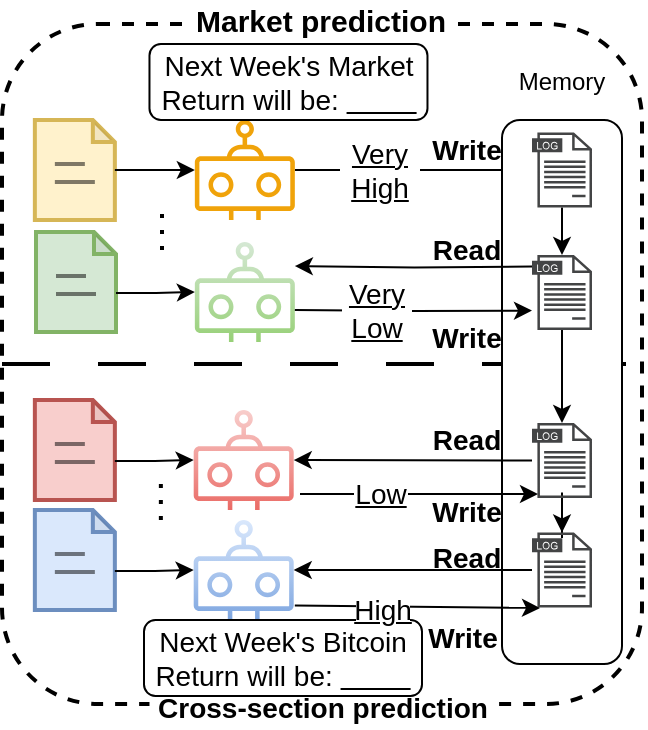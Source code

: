 <mxfile version="23.0.2" type="device">
  <diagram name="Page-1" id="MabSFqRc9e5DBfoEnBbA">
    <mxGraphModel dx="954" dy="633" grid="1" gridSize="10" guides="1" tooltips="1" connect="1" arrows="1" fold="1" page="1" pageScale="1" pageWidth="1400" pageHeight="700" math="0" shadow="0">
      <root>
        <mxCell id="0" />
        <mxCell id="1" parent="0" />
        <mxCell id="GCYvp4Jp9C7_3F4ZtdNR-179" value="" style="rounded=1;whiteSpace=wrap;html=1;fillColor=none;strokeWidth=2;dashed=1;" vertex="1" parent="1">
          <mxGeometry x="560" y="132" width="320" height="340" as="geometry" />
        </mxCell>
        <mxCell id="GCYvp4Jp9C7_3F4ZtdNR-296" style="edgeStyle=orthogonalEdgeStyle;rounded=0;orthogonalLoop=1;jettySize=auto;html=1;" edge="1" parent="1" source="GCYvp4Jp9C7_3F4ZtdNR-181" target="GCYvp4Jp9C7_3F4ZtdNR-230">
          <mxGeometry relative="1" as="geometry" />
        </mxCell>
        <mxCell id="GCYvp4Jp9C7_3F4ZtdNR-181" value="" style="sketch=0;outlineConnect=0;fillColor=#f0a30a;strokeColor=#BD7000;dashed=0;verticalLabelPosition=bottom;verticalAlign=top;align=center;html=1;fontSize=14;fontStyle=0;aspect=fixed;pointerEvents=1;shape=mxgraph.aws4.waf_bot;fontColor=#000000;" vertex="1" parent="1">
          <mxGeometry x="656.42" y="180" width="50" height="50" as="geometry" />
        </mxCell>
        <mxCell id="GCYvp4Jp9C7_3F4ZtdNR-182" value="" style="group" vertex="1" connectable="0" parent="1">
          <mxGeometry x="576.43" y="180" width="40" height="50" as="geometry" />
        </mxCell>
        <mxCell id="GCYvp4Jp9C7_3F4ZtdNR-183" value="" style="shape=note;whiteSpace=wrap;html=1;backgroundOutline=1;darkOpacity=0.05;size=11;strokeWidth=2;fillColor=#fff2cc;strokeColor=#d6b656;fontSize=14;" vertex="1" parent="GCYvp4Jp9C7_3F4ZtdNR-182">
          <mxGeometry width="40" height="50" as="geometry" />
        </mxCell>
        <mxCell id="GCYvp4Jp9C7_3F4ZtdNR-184" value="" style="group;fontSize=14;" vertex="1" connectable="0" parent="GCYvp4Jp9C7_3F4ZtdNR-182">
          <mxGeometry x="10" y="17" width="20" height="28" as="geometry" />
        </mxCell>
        <mxCell id="GCYvp4Jp9C7_3F4ZtdNR-185" value="" style="line;strokeWidth=2;html=1;container=0;opacity=50;fontSize=14;" vertex="1" parent="GCYvp4Jp9C7_3F4ZtdNR-184">
          <mxGeometry width="15" height="10" as="geometry" />
        </mxCell>
        <mxCell id="GCYvp4Jp9C7_3F4ZtdNR-186" value="" style="line;strokeWidth=2;html=1;container=0;opacity=50;fontSize=14;" vertex="1" parent="GCYvp4Jp9C7_3F4ZtdNR-184">
          <mxGeometry y="10" width="20" height="8" as="geometry" />
        </mxCell>
        <mxCell id="GCYvp4Jp9C7_3F4ZtdNR-187" style="edgeStyle=orthogonalEdgeStyle;rounded=0;orthogonalLoop=1;jettySize=auto;html=1;" edge="1" parent="1" source="GCYvp4Jp9C7_3F4ZtdNR-183" target="GCYvp4Jp9C7_3F4ZtdNR-181">
          <mxGeometry relative="1" as="geometry" />
        </mxCell>
        <mxCell id="GCYvp4Jp9C7_3F4ZtdNR-188" value="" style="group" vertex="1" connectable="0" parent="1">
          <mxGeometry x="577" y="236" width="40" height="50" as="geometry" />
        </mxCell>
        <mxCell id="GCYvp4Jp9C7_3F4ZtdNR-189" value="" style="shape=note;whiteSpace=wrap;html=1;backgroundOutline=1;darkOpacity=0.05;size=11;strokeWidth=2;fillColor=#d5e8d4;strokeColor=#82b366;fontSize=14;" vertex="1" parent="GCYvp4Jp9C7_3F4ZtdNR-188">
          <mxGeometry width="40" height="50" as="geometry" />
        </mxCell>
        <mxCell id="GCYvp4Jp9C7_3F4ZtdNR-190" value="" style="group;fontSize=14;" vertex="1" connectable="0" parent="GCYvp4Jp9C7_3F4ZtdNR-188">
          <mxGeometry x="10" y="17" width="20" height="28" as="geometry" />
        </mxCell>
        <mxCell id="GCYvp4Jp9C7_3F4ZtdNR-191" value="" style="line;strokeWidth=2;html=1;container=0;opacity=50;fontSize=14;" vertex="1" parent="GCYvp4Jp9C7_3F4ZtdNR-190">
          <mxGeometry width="15" height="10" as="geometry" />
        </mxCell>
        <mxCell id="GCYvp4Jp9C7_3F4ZtdNR-192" value="" style="line;strokeWidth=2;html=1;container=0;opacity=50;fontSize=14;" vertex="1" parent="GCYvp4Jp9C7_3F4ZtdNR-190">
          <mxGeometry y="10" width="20" height="8" as="geometry" />
        </mxCell>
        <mxCell id="GCYvp4Jp9C7_3F4ZtdNR-194" value="" style="sketch=0;outlineConnect=0;fillColor=#d5e8d4;strokeColor=#82b366;dashed=0;verticalLabelPosition=bottom;verticalAlign=top;align=center;html=1;fontSize=14;fontStyle=0;aspect=fixed;pointerEvents=1;shape=mxgraph.aws4.waf_bot;gradientColor=#97d077;" vertex="1" parent="1">
          <mxGeometry x="656.42" y="241" width="50" height="50" as="geometry" />
        </mxCell>
        <mxCell id="GCYvp4Jp9C7_3F4ZtdNR-195" style="edgeStyle=orthogonalEdgeStyle;rounded=0;orthogonalLoop=1;jettySize=auto;html=1;exitX=0;exitY=0;exitDx=40;exitDy=30.5;exitPerimeter=0;" edge="1" parent="1" source="GCYvp4Jp9C7_3F4ZtdNR-189" target="GCYvp4Jp9C7_3F4ZtdNR-194">
          <mxGeometry relative="1" as="geometry" />
        </mxCell>
        <mxCell id="GCYvp4Jp9C7_3F4ZtdNR-196" value="" style="group" vertex="1" connectable="0" parent="1">
          <mxGeometry x="576.43" y="320" width="40" height="50" as="geometry" />
        </mxCell>
        <mxCell id="GCYvp4Jp9C7_3F4ZtdNR-197" value="" style="shape=note;whiteSpace=wrap;html=1;backgroundOutline=1;darkOpacity=0.05;size=11;strokeWidth=2;fillColor=#f8cecc;strokeColor=#b85450;fontSize=14;" vertex="1" parent="GCYvp4Jp9C7_3F4ZtdNR-196">
          <mxGeometry width="40" height="50" as="geometry" />
        </mxCell>
        <mxCell id="GCYvp4Jp9C7_3F4ZtdNR-198" value="" style="group;fontSize=14;" vertex="1" connectable="0" parent="GCYvp4Jp9C7_3F4ZtdNR-196">
          <mxGeometry x="10" y="17" width="20" height="28" as="geometry" />
        </mxCell>
        <mxCell id="GCYvp4Jp9C7_3F4ZtdNR-199" value="" style="line;strokeWidth=2;html=1;container=0;opacity=50;fontSize=14;" vertex="1" parent="GCYvp4Jp9C7_3F4ZtdNR-198">
          <mxGeometry width="15" height="10" as="geometry" />
        </mxCell>
        <mxCell id="GCYvp4Jp9C7_3F4ZtdNR-200" value="" style="line;strokeWidth=2;html=1;container=0;opacity=50;fontSize=14;" vertex="1" parent="GCYvp4Jp9C7_3F4ZtdNR-198">
          <mxGeometry y="10" width="20" height="8" as="geometry" />
        </mxCell>
        <mxCell id="GCYvp4Jp9C7_3F4ZtdNR-202" value="" style="sketch=0;outlineConnect=0;fillColor=#f8cecc;strokeColor=#b85450;dashed=0;verticalLabelPosition=bottom;verticalAlign=top;align=center;html=1;fontSize=14;fontStyle=0;aspect=fixed;pointerEvents=1;shape=mxgraph.aws4.waf_bot;gradientColor=#ea6b66;" vertex="1" parent="1">
          <mxGeometry x="655.85" y="325" width="50" height="50" as="geometry" />
        </mxCell>
        <mxCell id="GCYvp4Jp9C7_3F4ZtdNR-203" style="edgeStyle=orthogonalEdgeStyle;rounded=0;orthogonalLoop=1;jettySize=auto;html=1;exitX=0;exitY=0;exitDx=40;exitDy=30.5;exitPerimeter=0;" edge="1" parent="1" source="GCYvp4Jp9C7_3F4ZtdNR-197" target="GCYvp4Jp9C7_3F4ZtdNR-202">
          <mxGeometry relative="1" as="geometry" />
        </mxCell>
        <mxCell id="GCYvp4Jp9C7_3F4ZtdNR-204" value="" style="group" vertex="1" connectable="0" parent="1">
          <mxGeometry x="576.43" y="375" width="40" height="50" as="geometry" />
        </mxCell>
        <mxCell id="GCYvp4Jp9C7_3F4ZtdNR-205" value="" style="shape=note;whiteSpace=wrap;html=1;backgroundOutline=1;darkOpacity=0.05;size=11;strokeWidth=2;fillColor=#dae8fc;strokeColor=#6c8ebf;fontSize=14;" vertex="1" parent="GCYvp4Jp9C7_3F4ZtdNR-204">
          <mxGeometry width="40" height="50" as="geometry" />
        </mxCell>
        <mxCell id="GCYvp4Jp9C7_3F4ZtdNR-206" value="" style="group;fontSize=14;" vertex="1" connectable="0" parent="GCYvp4Jp9C7_3F4ZtdNR-204">
          <mxGeometry x="10" y="17" width="20" height="28" as="geometry" />
        </mxCell>
        <mxCell id="GCYvp4Jp9C7_3F4ZtdNR-207" value="" style="line;strokeWidth=2;html=1;container=0;opacity=50;fontSize=14;" vertex="1" parent="GCYvp4Jp9C7_3F4ZtdNR-206">
          <mxGeometry width="15" height="10" as="geometry" />
        </mxCell>
        <mxCell id="GCYvp4Jp9C7_3F4ZtdNR-208" value="" style="line;strokeWidth=2;html=1;container=0;opacity=50;fontSize=14;" vertex="1" parent="GCYvp4Jp9C7_3F4ZtdNR-206">
          <mxGeometry y="10" width="20" height="8" as="geometry" />
        </mxCell>
        <mxCell id="GCYvp4Jp9C7_3F4ZtdNR-210" value="" style="sketch=0;outlineConnect=0;fillColor=#dae8fc;strokeColor=#6c8ebf;dashed=0;verticalLabelPosition=bottom;verticalAlign=top;align=center;html=1;fontSize=14;fontStyle=0;aspect=fixed;pointerEvents=1;shape=mxgraph.aws4.waf_bot;gradientColor=#7ea6e0;" vertex="1" parent="1">
          <mxGeometry x="655.85" y="380" width="50" height="50" as="geometry" />
        </mxCell>
        <mxCell id="GCYvp4Jp9C7_3F4ZtdNR-211" style="edgeStyle=orthogonalEdgeStyle;rounded=0;orthogonalLoop=1;jettySize=auto;html=1;exitX=0;exitY=0;exitDx=40;exitDy=30.5;exitPerimeter=0;" edge="1" parent="1" source="GCYvp4Jp9C7_3F4ZtdNR-205" target="GCYvp4Jp9C7_3F4ZtdNR-210">
          <mxGeometry relative="1" as="geometry" />
        </mxCell>
        <mxCell id="GCYvp4Jp9C7_3F4ZtdNR-212" value="" style="endArrow=none;dashed=1;html=1;dashPattern=1 3;strokeWidth=2;rounded=0;fontSize=14;" edge="1" parent="1">
          <mxGeometry width="50" height="50" relative="1" as="geometry">
            <mxPoint x="640.0" y="245" as="sourcePoint" />
            <mxPoint x="640.0" y="225" as="targetPoint" />
          </mxGeometry>
        </mxCell>
        <mxCell id="GCYvp4Jp9C7_3F4ZtdNR-213" value="" style="endArrow=none;dashed=1;html=1;dashPattern=1 3;strokeWidth=2;rounded=0;fontSize=14;" edge="1" parent="1">
          <mxGeometry width="50" height="50" relative="1" as="geometry">
            <mxPoint x="639.43" y="380" as="sourcePoint" />
            <mxPoint x="639.43" y="360" as="targetPoint" />
          </mxGeometry>
        </mxCell>
        <mxCell id="GCYvp4Jp9C7_3F4ZtdNR-214" value="Market prediction" style="text;html=1;strokeColor=none;fillColor=default;align=center;verticalAlign=middle;whiteSpace=wrap;rounded=0;fontSize=15;fontStyle=1" vertex="1" parent="1">
          <mxGeometry x="654.41" y="120" width="131.18" height="20" as="geometry" />
        </mxCell>
        <mxCell id="GCYvp4Jp9C7_3F4ZtdNR-215" value="Cross-section prediction" style="text;html=1;strokeColor=none;fillColor=default;align=center;verticalAlign=middle;whiteSpace=wrap;rounded=0;fontSize=14;fontStyle=1" vertex="1" parent="1">
          <mxGeometry x="633.74" y="464" width="172.51" height="20" as="geometry" />
        </mxCell>
        <mxCell id="GCYvp4Jp9C7_3F4ZtdNR-216" value="Next Week&#39;s Market Return will be:&amp;nbsp;&lt;u&gt;&amp;nbsp; &amp;nbsp; &amp;nbsp; &amp;nbsp; &amp;nbsp;&lt;/u&gt;" style="text;html=1;strokeColor=default;fillColor=none;align=center;verticalAlign=middle;whiteSpace=wrap;rounded=1;fontSize=14;strokeWidth=1;" vertex="1" parent="1">
          <mxGeometry x="633.74" y="142" width="139" height="38" as="geometry" />
        </mxCell>
        <mxCell id="GCYvp4Jp9C7_3F4ZtdNR-217" value="" style="endArrow=none;dashed=1;html=1;strokeWidth=2;rounded=0;dashPattern=12 12;entryX=1;entryY=0.5;entryDx=0;entryDy=0;exitX=0;exitY=0.5;exitDx=0;exitDy=0;" edge="1" parent="1" source="GCYvp4Jp9C7_3F4ZtdNR-179" target="GCYvp4Jp9C7_3F4ZtdNR-179">
          <mxGeometry width="50" height="50" relative="1" as="geometry">
            <mxPoint x="670" y="302" as="sourcePoint" />
            <mxPoint x="990" y="302" as="targetPoint" />
          </mxGeometry>
        </mxCell>
        <mxCell id="GCYvp4Jp9C7_3F4ZtdNR-222" value="Next Week&#39;s Bitcoin Return will be:&amp;nbsp;&lt;u&gt;&amp;nbsp; &amp;nbsp; &amp;nbsp; &amp;nbsp; &amp;nbsp;&lt;/u&gt;" style="text;html=1;strokeColor=default;fillColor=none;align=center;verticalAlign=middle;whiteSpace=wrap;rounded=1;fontSize=14;strokeWidth=1;" vertex="1" parent="1">
          <mxGeometry x="631" y="430" width="139" height="38" as="geometry" />
        </mxCell>
        <mxCell id="GCYvp4Jp9C7_3F4ZtdNR-227" value="" style="rounded=1;whiteSpace=wrap;html=1;" vertex="1" parent="1">
          <mxGeometry x="810" y="180" width="60" height="272" as="geometry" />
        </mxCell>
        <mxCell id="GCYvp4Jp9C7_3F4ZtdNR-237" style="edgeStyle=orthogonalEdgeStyle;rounded=0;orthogonalLoop=1;jettySize=auto;html=1;" edge="1" parent="1" source="GCYvp4Jp9C7_3F4ZtdNR-230" target="GCYvp4Jp9C7_3F4ZtdNR-236">
          <mxGeometry relative="1" as="geometry" />
        </mxCell>
        <mxCell id="GCYvp4Jp9C7_3F4ZtdNR-230" value="" style="sketch=0;pointerEvents=1;shadow=0;dashed=0;html=1;strokeColor=none;fillColor=#434445;aspect=fixed;labelPosition=center;verticalLabelPosition=bottom;verticalAlign=top;align=center;outlineConnect=0;shape=mxgraph.vvd.log_files;" vertex="1" parent="1">
          <mxGeometry x="825" y="186.25" width="30" height="37.5" as="geometry" />
        </mxCell>
        <mxCell id="GCYvp4Jp9C7_3F4ZtdNR-231" value="Very High" style="text;html=1;strokeColor=none;fillColor=default;align=center;verticalAlign=middle;whiteSpace=wrap;rounded=0;fontSize=14;fontStyle=4" vertex="1" parent="1">
          <mxGeometry x="729" y="195" width="40" height="20" as="geometry" />
        </mxCell>
        <mxCell id="GCYvp4Jp9C7_3F4ZtdNR-255" style="edgeStyle=orthogonalEdgeStyle;rounded=0;orthogonalLoop=1;jettySize=auto;html=1;" edge="1" parent="1">
          <mxGeometry relative="1" as="geometry">
            <mxPoint x="825" y="253.3" as="sourcePoint" />
            <mxPoint x="706.42" y="253" as="targetPoint" />
          </mxGeometry>
        </mxCell>
        <mxCell id="GCYvp4Jp9C7_3F4ZtdNR-264" style="edgeStyle=orthogonalEdgeStyle;rounded=0;orthogonalLoop=1;jettySize=auto;html=1;" edge="1" parent="1" source="GCYvp4Jp9C7_3F4ZtdNR-236" target="GCYvp4Jp9C7_3F4ZtdNR-263">
          <mxGeometry relative="1" as="geometry" />
        </mxCell>
        <mxCell id="GCYvp4Jp9C7_3F4ZtdNR-236" value="" style="sketch=0;pointerEvents=1;shadow=0;dashed=0;html=1;strokeColor=none;fillColor=#434445;aspect=fixed;labelPosition=center;verticalLabelPosition=bottom;verticalAlign=top;align=center;outlineConnect=0;shape=mxgraph.vvd.log_files;" vertex="1" parent="1">
          <mxGeometry x="825" y="247.5" width="30" height="37.5" as="geometry" />
        </mxCell>
        <mxCell id="GCYvp4Jp9C7_3F4ZtdNR-240" value="Read" style="text;html=1;strokeColor=none;fillColor=none;align=center;verticalAlign=middle;whiteSpace=wrap;rounded=0;fontSize=14;fontStyle=1" vertex="1" parent="1">
          <mxGeometry x="775" y="236" width="35" height="17.5" as="geometry" />
        </mxCell>
        <mxCell id="GCYvp4Jp9C7_3F4ZtdNR-241" value="Write" style="text;html=1;strokeColor=none;fillColor=none;align=center;verticalAlign=middle;whiteSpace=wrap;rounded=0;fontSize=14;fontStyle=1" vertex="1" parent="1">
          <mxGeometry x="775" y="186.25" width="35" height="17.5" as="geometry" />
        </mxCell>
        <mxCell id="GCYvp4Jp9C7_3F4ZtdNR-259" value="Write" style="text;html=1;strokeColor=none;fillColor=none;align=center;verticalAlign=middle;whiteSpace=wrap;rounded=0;fontSize=14;fontStyle=1" vertex="1" parent="1">
          <mxGeometry x="775" y="280" width="35" height="17.5" as="geometry" />
        </mxCell>
        <mxCell id="GCYvp4Jp9C7_3F4ZtdNR-290" style="edgeStyle=orthogonalEdgeStyle;rounded=0;orthogonalLoop=1;jettySize=auto;html=1;" edge="1" parent="1" source="GCYvp4Jp9C7_3F4ZtdNR-263" target="GCYvp4Jp9C7_3F4ZtdNR-289">
          <mxGeometry relative="1" as="geometry" />
        </mxCell>
        <mxCell id="GCYvp4Jp9C7_3F4ZtdNR-263" value="" style="sketch=0;pointerEvents=1;shadow=0;dashed=0;html=1;strokeColor=none;fillColor=#434445;aspect=fixed;labelPosition=center;verticalLabelPosition=bottom;verticalAlign=top;align=center;outlineConnect=0;shape=mxgraph.vvd.log_files;" vertex="1" parent="1">
          <mxGeometry x="825" y="331.5" width="30" height="37.5" as="geometry" />
        </mxCell>
        <mxCell id="GCYvp4Jp9C7_3F4ZtdNR-281" value="" style="endArrow=classic;html=1;rounded=0;" edge="1" parent="1" source="GCYvp4Jp9C7_3F4ZtdNR-263" target="GCYvp4Jp9C7_3F4ZtdNR-202">
          <mxGeometry width="50" height="50" relative="1" as="geometry">
            <mxPoint x="750" y="350" as="sourcePoint" />
            <mxPoint x="800" y="300" as="targetPoint" />
          </mxGeometry>
        </mxCell>
        <mxCell id="GCYvp4Jp9C7_3F4ZtdNR-283" value="" style="endArrow=classic;html=1;rounded=0;" edge="1" parent="1">
          <mxGeometry width="50" height="50" relative="1" as="geometry">
            <mxPoint x="709" y="367" as="sourcePoint" />
            <mxPoint x="828" y="367" as="targetPoint" />
          </mxGeometry>
        </mxCell>
        <mxCell id="GCYvp4Jp9C7_3F4ZtdNR-284" value="Low" style="text;html=1;strokeColor=none;fillColor=default;align=center;verticalAlign=middle;whiteSpace=wrap;rounded=0;fontSize=14;fontStyle=4" vertex="1" parent="1">
          <mxGeometry x="736" y="357" width="27" height="20" as="geometry" />
        </mxCell>
        <mxCell id="GCYvp4Jp9C7_3F4ZtdNR-287" value="Read" style="text;html=1;strokeColor=none;fillColor=none;align=center;verticalAlign=middle;whiteSpace=wrap;rounded=0;fontSize=14;fontStyle=1" vertex="1" parent="1">
          <mxGeometry x="775" y="331" width="35" height="17.5" as="geometry" />
        </mxCell>
        <mxCell id="GCYvp4Jp9C7_3F4ZtdNR-288" value="Write" style="text;html=1;strokeColor=none;fillColor=none;align=center;verticalAlign=middle;whiteSpace=wrap;rounded=0;fontSize=14;fontStyle=1" vertex="1" parent="1">
          <mxGeometry x="775" y="367" width="35" height="17.5" as="geometry" />
        </mxCell>
        <mxCell id="GCYvp4Jp9C7_3F4ZtdNR-289" value="" style="sketch=0;pointerEvents=1;shadow=0;dashed=0;html=1;strokeColor=none;fillColor=#434445;aspect=fixed;labelPosition=center;verticalLabelPosition=bottom;verticalAlign=top;align=center;outlineConnect=0;shape=mxgraph.vvd.log_files;" vertex="1" parent="1">
          <mxGeometry x="825" y="386.25" width="30" height="37.5" as="geometry" />
        </mxCell>
        <mxCell id="GCYvp4Jp9C7_3F4ZtdNR-291" style="edgeStyle=orthogonalEdgeStyle;rounded=0;orthogonalLoop=1;jettySize=auto;html=1;" edge="1" parent="1" source="GCYvp4Jp9C7_3F4ZtdNR-289" target="GCYvp4Jp9C7_3F4ZtdNR-210">
          <mxGeometry relative="1" as="geometry" />
        </mxCell>
        <mxCell id="GCYvp4Jp9C7_3F4ZtdNR-292" value="" style="endArrow=classic;html=1;rounded=0;" edge="1" parent="1">
          <mxGeometry width="50" height="50" relative="1" as="geometry">
            <mxPoint x="706.42" y="422.75" as="sourcePoint" />
            <mxPoint x="829" y="424" as="targetPoint" />
          </mxGeometry>
        </mxCell>
        <mxCell id="GCYvp4Jp9C7_3F4ZtdNR-293" value="High" style="text;html=1;strokeColor=none;fillColor=default;align=center;verticalAlign=middle;whiteSpace=wrap;rounded=0;fontSize=14;fontStyle=4" vertex="1" parent="1">
          <mxGeometry x="737" y="414.75" width="27" height="20" as="geometry" />
        </mxCell>
        <mxCell id="GCYvp4Jp9C7_3F4ZtdNR-294" value="Write" style="text;html=1;strokeColor=none;fillColor=none;align=center;verticalAlign=middle;whiteSpace=wrap;rounded=0;fontSize=14;fontStyle=1" vertex="1" parent="1">
          <mxGeometry x="772.74" y="430" width="35" height="17.5" as="geometry" />
        </mxCell>
        <mxCell id="GCYvp4Jp9C7_3F4ZtdNR-295" value="Read" style="text;html=1;strokeColor=none;fillColor=none;align=center;verticalAlign=middle;whiteSpace=wrap;rounded=0;fontSize=14;fontStyle=1" vertex="1" parent="1">
          <mxGeometry x="775" y="390.5" width="35" height="17.5" as="geometry" />
        </mxCell>
        <mxCell id="GCYvp4Jp9C7_3F4ZtdNR-298" style="edgeStyle=orthogonalEdgeStyle;rounded=0;orthogonalLoop=1;jettySize=auto;html=1;" edge="1" parent="1">
          <mxGeometry relative="1" as="geometry">
            <mxPoint x="706.42" y="275" as="sourcePoint" />
            <mxPoint x="825" y="275.3" as="targetPoint" />
          </mxGeometry>
        </mxCell>
        <mxCell id="GCYvp4Jp9C7_3F4ZtdNR-260" value="Very Low" style="text;html=1;strokeColor=none;fillColor=default;align=center;verticalAlign=middle;whiteSpace=wrap;rounded=0;fontSize=14;fontStyle=4" vertex="1" parent="1">
          <mxGeometry x="730" y="265" width="35" height="20" as="geometry" />
        </mxCell>
        <mxCell id="GCYvp4Jp9C7_3F4ZtdNR-301" value="Memory" style="text;html=1;strokeColor=none;fillColor=none;align=center;verticalAlign=middle;whiteSpace=wrap;rounded=0;" vertex="1" parent="1">
          <mxGeometry x="819.06" y="151" width="41.87" height="20" as="geometry" />
        </mxCell>
      </root>
    </mxGraphModel>
  </diagram>
</mxfile>
